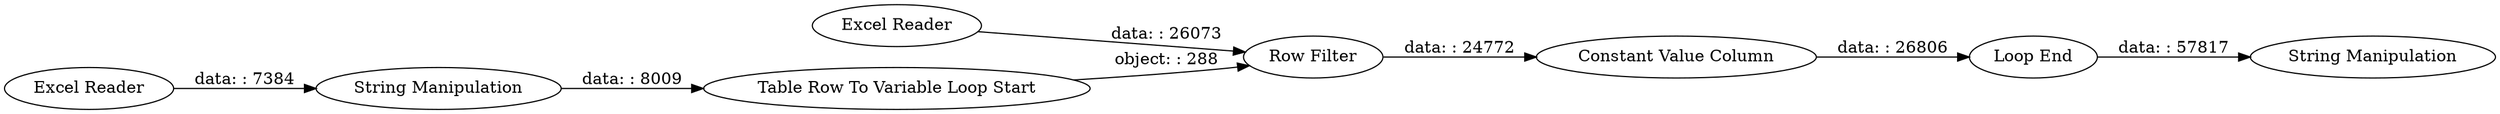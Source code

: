 digraph {
	"5171974294635321165_8" [label="Loop End"]
	"5171974294635321165_2" [label="Excel Reader"]
	"5171974294635321165_3" [label="String Manipulation"]
	"5171974294635321165_1" [label="Excel Reader"]
	"5171974294635321165_7" [label="Constant Value Column"]
	"5171974294635321165_6" [label="Row Filter"]
	"5171974294635321165_5" [label="Table Row To Variable Loop Start"]
	"5171974294635321165_9" [label="String Manipulation"]
	"5171974294635321165_5" -> "5171974294635321165_6" [label="object: : 288"]
	"5171974294635321165_6" -> "5171974294635321165_7" [label="data: : 24772"]
	"5171974294635321165_2" -> "5171974294635321165_3" [label="data: : 7384"]
	"5171974294635321165_8" -> "5171974294635321165_9" [label="data: : 57817"]
	"5171974294635321165_1" -> "5171974294635321165_6" [label="data: : 26073"]
	"5171974294635321165_3" -> "5171974294635321165_5" [label="data: : 8009"]
	"5171974294635321165_7" -> "5171974294635321165_8" [label="data: : 26806"]
	rankdir=LR
}
